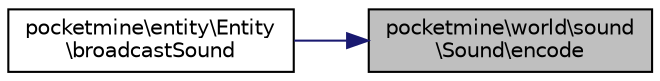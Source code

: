 digraph "pocketmine\world\sound\Sound\encode"
{
 // INTERACTIVE_SVG=YES
 // LATEX_PDF_SIZE
  edge [fontname="Helvetica",fontsize="10",labelfontname="Helvetica",labelfontsize="10"];
  node [fontname="Helvetica",fontsize="10",shape=record];
  rankdir="RL";
  Node1 [label="pocketmine\\world\\sound\l\\Sound\\encode",height=0.2,width=0.4,color="black", fillcolor="grey75", style="filled", fontcolor="black",tooltip=" "];
  Node1 -> Node2 [dir="back",color="midnightblue",fontsize="10",style="solid",fontname="Helvetica"];
  Node2 [label="pocketmine\\entity\\Entity\l\\broadcastSound",height=0.2,width=0.4,color="black", fillcolor="white", style="filled",URL="$d2/d3c/classpocketmine_1_1entity_1_1_entity.html#a5afd6597d16c2bbfb8842a3df2ac8d0a",tooltip=" "];
}
